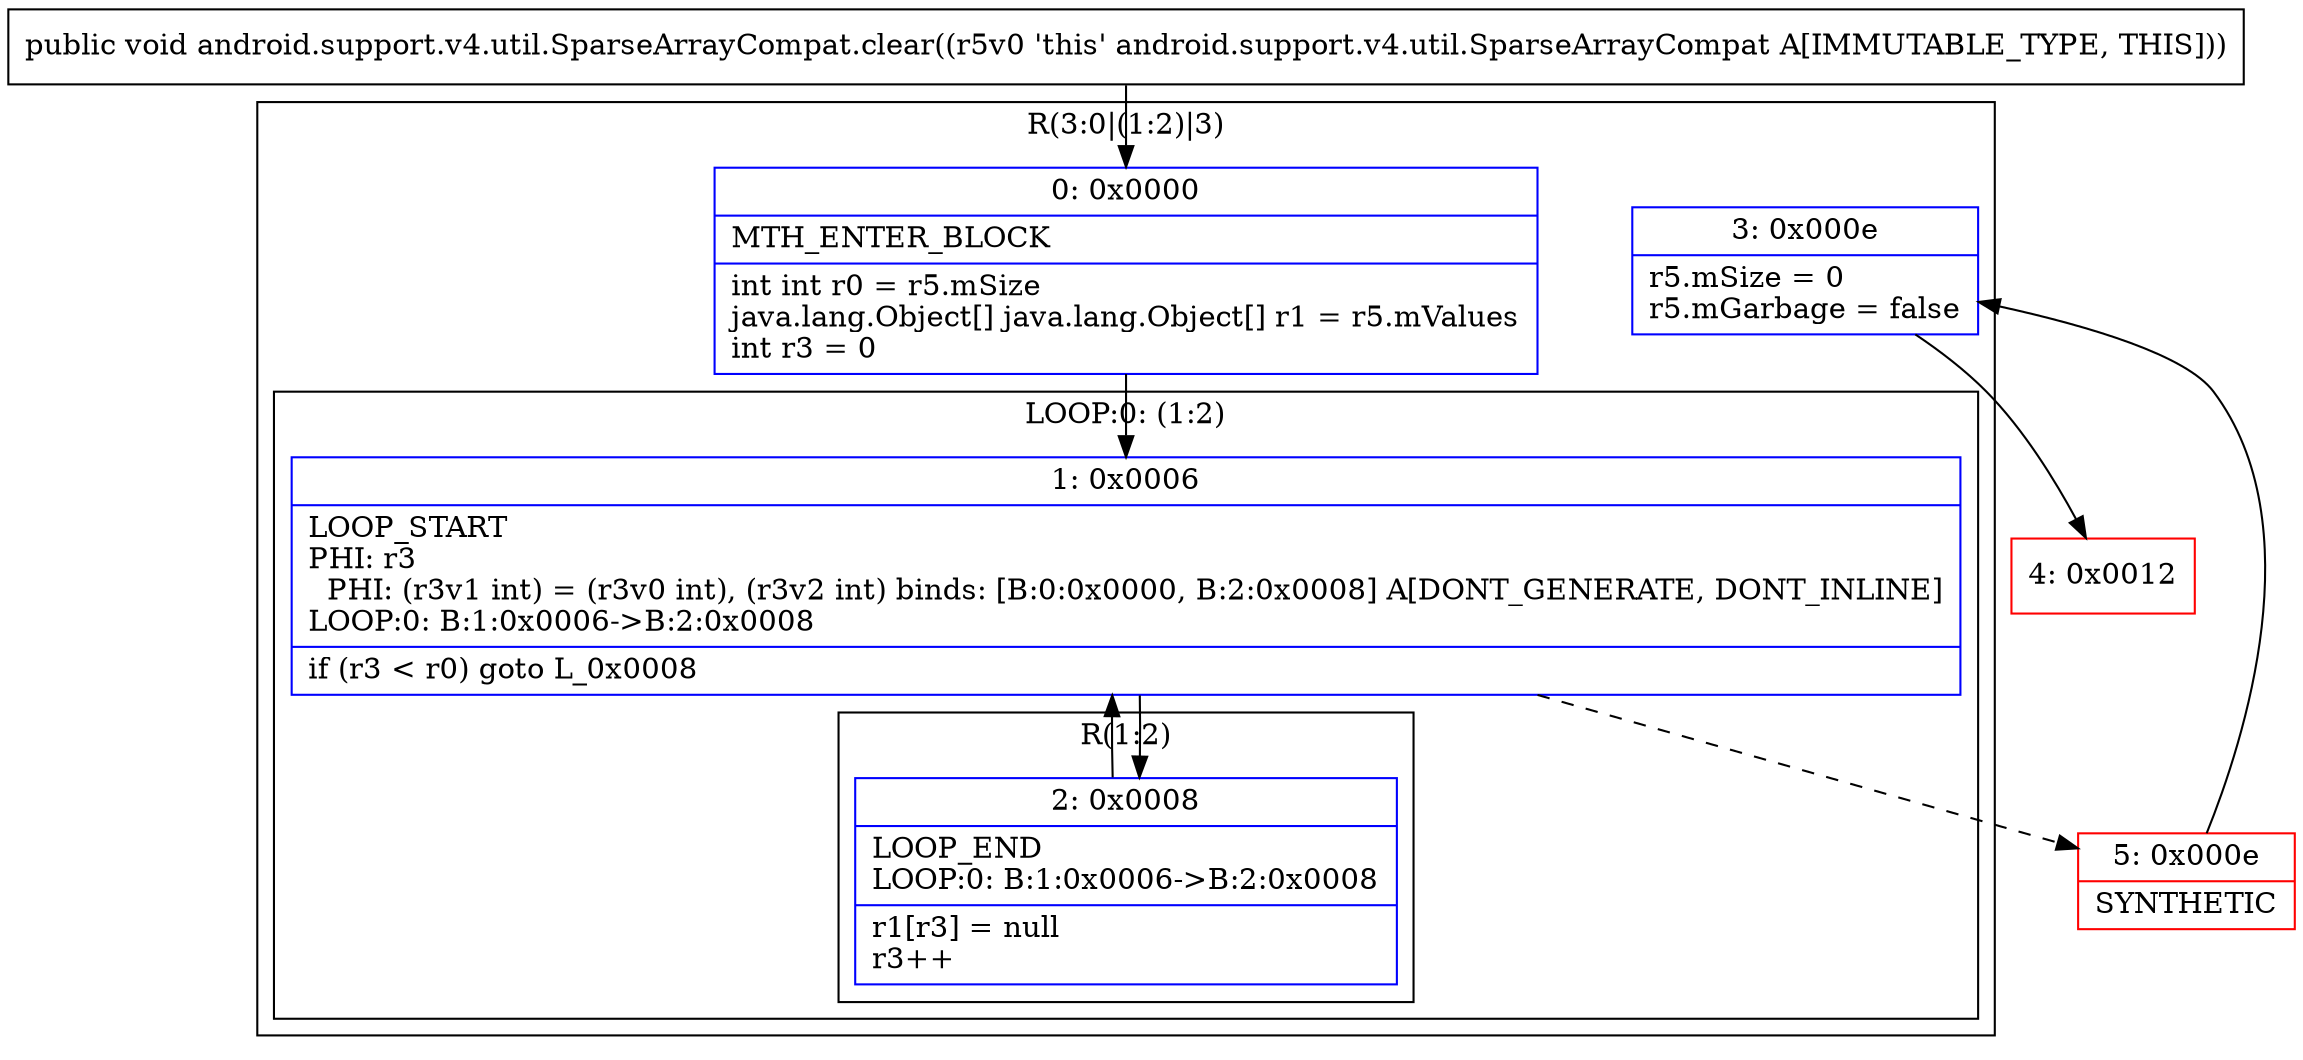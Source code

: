 digraph "CFG forandroid.support.v4.util.SparseArrayCompat.clear()V" {
subgraph cluster_Region_1882652123 {
label = "R(3:0|(1:2)|3)";
node [shape=record,color=blue];
Node_0 [shape=record,label="{0\:\ 0x0000|MTH_ENTER_BLOCK\l|int int r0 = r5.mSize\ljava.lang.Object[] java.lang.Object[] r1 = r5.mValues\lint r3 = 0\l}"];
subgraph cluster_LoopRegion_334611473 {
label = "LOOP:0: (1:2)";
node [shape=record,color=blue];
Node_1 [shape=record,label="{1\:\ 0x0006|LOOP_START\lPHI: r3 \l  PHI: (r3v1 int) = (r3v0 int), (r3v2 int) binds: [B:0:0x0000, B:2:0x0008] A[DONT_GENERATE, DONT_INLINE]\lLOOP:0: B:1:0x0006\-\>B:2:0x0008\l|if (r3 \< r0) goto L_0x0008\l}"];
subgraph cluster_Region_1173629124 {
label = "R(1:2)";
node [shape=record,color=blue];
Node_2 [shape=record,label="{2\:\ 0x0008|LOOP_END\lLOOP:0: B:1:0x0006\-\>B:2:0x0008\l|r1[r3] = null\lr3++\l}"];
}
}
Node_3 [shape=record,label="{3\:\ 0x000e|r5.mSize = 0\lr5.mGarbage = false\l}"];
}
Node_4 [shape=record,color=red,label="{4\:\ 0x0012}"];
Node_5 [shape=record,color=red,label="{5\:\ 0x000e|SYNTHETIC\l}"];
MethodNode[shape=record,label="{public void android.support.v4.util.SparseArrayCompat.clear((r5v0 'this' android.support.v4.util.SparseArrayCompat A[IMMUTABLE_TYPE, THIS])) }"];
MethodNode -> Node_0;
Node_0 -> Node_1;
Node_1 -> Node_2;
Node_1 -> Node_5[style=dashed];
Node_2 -> Node_1;
Node_3 -> Node_4;
Node_5 -> Node_3;
}

